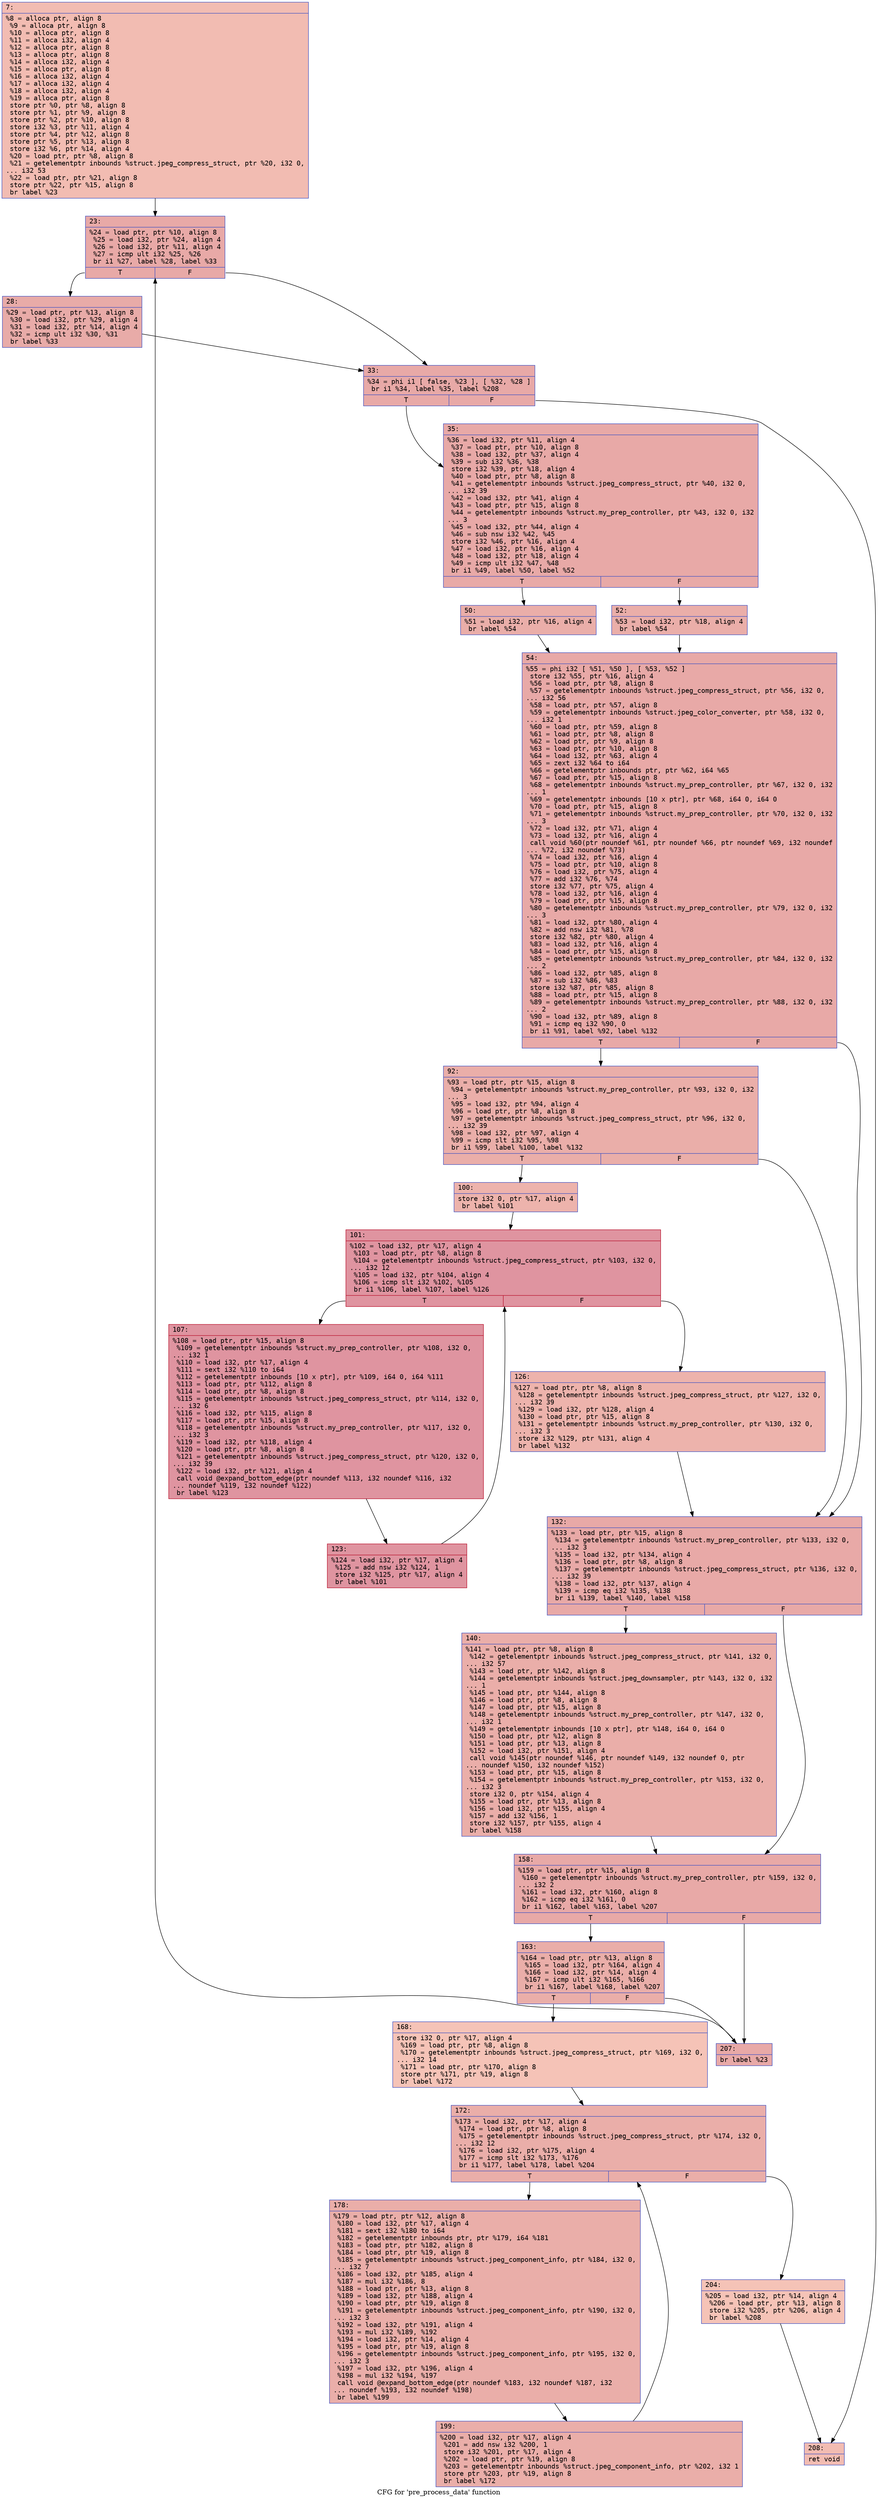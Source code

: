 digraph "CFG for 'pre_process_data' function" {
	label="CFG for 'pre_process_data' function";

	Node0x60000395eee0 [shape=record,color="#3d50c3ff", style=filled, fillcolor="#e1675170" fontname="Courier",label="{7:\l|  %8 = alloca ptr, align 8\l  %9 = alloca ptr, align 8\l  %10 = alloca ptr, align 8\l  %11 = alloca i32, align 4\l  %12 = alloca ptr, align 8\l  %13 = alloca ptr, align 8\l  %14 = alloca i32, align 4\l  %15 = alloca ptr, align 8\l  %16 = alloca i32, align 4\l  %17 = alloca i32, align 4\l  %18 = alloca i32, align 4\l  %19 = alloca ptr, align 8\l  store ptr %0, ptr %8, align 8\l  store ptr %1, ptr %9, align 8\l  store ptr %2, ptr %10, align 8\l  store i32 %3, ptr %11, align 4\l  store ptr %4, ptr %12, align 8\l  store ptr %5, ptr %13, align 8\l  store i32 %6, ptr %14, align 4\l  %20 = load ptr, ptr %8, align 8\l  %21 = getelementptr inbounds %struct.jpeg_compress_struct, ptr %20, i32 0,\l... i32 53\l  %22 = load ptr, ptr %21, align 8\l  store ptr %22, ptr %15, align 8\l  br label %23\l}"];
	Node0x60000395eee0 -> Node0x60000395f2a0[tooltip="7 -> 23\nProbability 100.00%" ];
	Node0x60000395f2a0 [shape=record,color="#3d50c3ff", style=filled, fillcolor="#ca3b3770" fontname="Courier",label="{23:\l|  %24 = load ptr, ptr %10, align 8\l  %25 = load i32, ptr %24, align 4\l  %26 = load i32, ptr %11, align 4\l  %27 = icmp ult i32 %25, %26\l  br i1 %27, label %28, label %33\l|{<s0>T|<s1>F}}"];
	Node0x60000395f2a0:s0 -> Node0x60000395f2f0[tooltip="23 -> 28\nProbability 50.00%" ];
	Node0x60000395f2a0:s1 -> Node0x60000395f340[tooltip="23 -> 33\nProbability 50.00%" ];
	Node0x60000395f2f0 [shape=record,color="#3d50c3ff", style=filled, fillcolor="#cc403a70" fontname="Courier",label="{28:\l|  %29 = load ptr, ptr %13, align 8\l  %30 = load i32, ptr %29, align 4\l  %31 = load i32, ptr %14, align 4\l  %32 = icmp ult i32 %30, %31\l  br label %33\l}"];
	Node0x60000395f2f0 -> Node0x60000395f340[tooltip="28 -> 33\nProbability 100.00%" ];
	Node0x60000395f340 [shape=record,color="#3d50c3ff", style=filled, fillcolor="#ca3b3770" fontname="Courier",label="{33:\l|  %34 = phi i1 [ false, %23 ], [ %32, %28 ]\l  br i1 %34, label %35, label %208\l|{<s0>T|<s1>F}}"];
	Node0x60000395f340:s0 -> Node0x60000395f390[tooltip="33 -> 35\nProbability 96.88%" ];
	Node0x60000395f340:s1 -> Node0x60000395f9d0[tooltip="33 -> 208\nProbability 3.12%" ];
	Node0x60000395f390 [shape=record,color="#3d50c3ff", style=filled, fillcolor="#ca3b3770" fontname="Courier",label="{35:\l|  %36 = load i32, ptr %11, align 4\l  %37 = load ptr, ptr %10, align 8\l  %38 = load i32, ptr %37, align 4\l  %39 = sub i32 %36, %38\l  store i32 %39, ptr %18, align 4\l  %40 = load ptr, ptr %8, align 8\l  %41 = getelementptr inbounds %struct.jpeg_compress_struct, ptr %40, i32 0,\l... i32 39\l  %42 = load i32, ptr %41, align 4\l  %43 = load ptr, ptr %15, align 8\l  %44 = getelementptr inbounds %struct.my_prep_controller, ptr %43, i32 0, i32\l... 3\l  %45 = load i32, ptr %44, align 4\l  %46 = sub nsw i32 %42, %45\l  store i32 %46, ptr %16, align 4\l  %47 = load i32, ptr %16, align 4\l  %48 = load i32, ptr %18, align 4\l  %49 = icmp ult i32 %47, %48\l  br i1 %49, label %50, label %52\l|{<s0>T|<s1>F}}"];
	Node0x60000395f390:s0 -> Node0x60000395f3e0[tooltip="35 -> 50\nProbability 50.00%" ];
	Node0x60000395f390:s1 -> Node0x60000395f430[tooltip="35 -> 52\nProbability 50.00%" ];
	Node0x60000395f3e0 [shape=record,color="#3d50c3ff", style=filled, fillcolor="#d0473d70" fontname="Courier",label="{50:\l|  %51 = load i32, ptr %16, align 4\l  br label %54\l}"];
	Node0x60000395f3e0 -> Node0x60000395f480[tooltip="50 -> 54\nProbability 100.00%" ];
	Node0x60000395f430 [shape=record,color="#3d50c3ff", style=filled, fillcolor="#d0473d70" fontname="Courier",label="{52:\l|  %53 = load i32, ptr %18, align 4\l  br label %54\l}"];
	Node0x60000395f430 -> Node0x60000395f480[tooltip="52 -> 54\nProbability 100.00%" ];
	Node0x60000395f480 [shape=record,color="#3d50c3ff", style=filled, fillcolor="#ca3b3770" fontname="Courier",label="{54:\l|  %55 = phi i32 [ %51, %50 ], [ %53, %52 ]\l  store i32 %55, ptr %16, align 4\l  %56 = load ptr, ptr %8, align 8\l  %57 = getelementptr inbounds %struct.jpeg_compress_struct, ptr %56, i32 0,\l... i32 56\l  %58 = load ptr, ptr %57, align 8\l  %59 = getelementptr inbounds %struct.jpeg_color_converter, ptr %58, i32 0,\l... i32 1\l  %60 = load ptr, ptr %59, align 8\l  %61 = load ptr, ptr %8, align 8\l  %62 = load ptr, ptr %9, align 8\l  %63 = load ptr, ptr %10, align 8\l  %64 = load i32, ptr %63, align 4\l  %65 = zext i32 %64 to i64\l  %66 = getelementptr inbounds ptr, ptr %62, i64 %65\l  %67 = load ptr, ptr %15, align 8\l  %68 = getelementptr inbounds %struct.my_prep_controller, ptr %67, i32 0, i32\l... 1\l  %69 = getelementptr inbounds [10 x ptr], ptr %68, i64 0, i64 0\l  %70 = load ptr, ptr %15, align 8\l  %71 = getelementptr inbounds %struct.my_prep_controller, ptr %70, i32 0, i32\l... 3\l  %72 = load i32, ptr %71, align 4\l  %73 = load i32, ptr %16, align 4\l  call void %60(ptr noundef %61, ptr noundef %66, ptr noundef %69, i32 noundef\l... %72, i32 noundef %73)\l  %74 = load i32, ptr %16, align 4\l  %75 = load ptr, ptr %10, align 8\l  %76 = load i32, ptr %75, align 4\l  %77 = add i32 %76, %74\l  store i32 %77, ptr %75, align 4\l  %78 = load i32, ptr %16, align 4\l  %79 = load ptr, ptr %15, align 8\l  %80 = getelementptr inbounds %struct.my_prep_controller, ptr %79, i32 0, i32\l... 3\l  %81 = load i32, ptr %80, align 4\l  %82 = add nsw i32 %81, %78\l  store i32 %82, ptr %80, align 4\l  %83 = load i32, ptr %16, align 4\l  %84 = load ptr, ptr %15, align 8\l  %85 = getelementptr inbounds %struct.my_prep_controller, ptr %84, i32 0, i32\l... 2\l  %86 = load i32, ptr %85, align 8\l  %87 = sub i32 %86, %83\l  store i32 %87, ptr %85, align 8\l  %88 = load ptr, ptr %15, align 8\l  %89 = getelementptr inbounds %struct.my_prep_controller, ptr %88, i32 0, i32\l... 2\l  %90 = load i32, ptr %89, align 8\l  %91 = icmp eq i32 %90, 0\l  br i1 %91, label %92, label %132\l|{<s0>T|<s1>F}}"];
	Node0x60000395f480:s0 -> Node0x60000395f4d0[tooltip="54 -> 92\nProbability 37.50%" ];
	Node0x60000395f480:s1 -> Node0x60000395f6b0[tooltip="54 -> 132\nProbability 62.50%" ];
	Node0x60000395f4d0 [shape=record,color="#3d50c3ff", style=filled, fillcolor="#d0473d70" fontname="Courier",label="{92:\l|  %93 = load ptr, ptr %15, align 8\l  %94 = getelementptr inbounds %struct.my_prep_controller, ptr %93, i32 0, i32\l... 3\l  %95 = load i32, ptr %94, align 4\l  %96 = load ptr, ptr %8, align 8\l  %97 = getelementptr inbounds %struct.jpeg_compress_struct, ptr %96, i32 0,\l... i32 39\l  %98 = load i32, ptr %97, align 4\l  %99 = icmp slt i32 %95, %98\l  br i1 %99, label %100, label %132\l|{<s0>T|<s1>F}}"];
	Node0x60000395f4d0:s0 -> Node0x60000395f520[tooltip="92 -> 100\nProbability 50.00%" ];
	Node0x60000395f4d0:s1 -> Node0x60000395f6b0[tooltip="92 -> 132\nProbability 50.00%" ];
	Node0x60000395f520 [shape=record,color="#3d50c3ff", style=filled, fillcolor="#d6524470" fontname="Courier",label="{100:\l|  store i32 0, ptr %17, align 4\l  br label %101\l}"];
	Node0x60000395f520 -> Node0x60000395f570[tooltip="100 -> 101\nProbability 100.00%" ];
	Node0x60000395f570 [shape=record,color="#b70d28ff", style=filled, fillcolor="#b70d2870" fontname="Courier",label="{101:\l|  %102 = load i32, ptr %17, align 4\l  %103 = load ptr, ptr %8, align 8\l  %104 = getelementptr inbounds %struct.jpeg_compress_struct, ptr %103, i32 0,\l... i32 12\l  %105 = load i32, ptr %104, align 4\l  %106 = icmp slt i32 %102, %105\l  br i1 %106, label %107, label %126\l|{<s0>T|<s1>F}}"];
	Node0x60000395f570:s0 -> Node0x60000395f5c0[tooltip="101 -> 107\nProbability 96.88%" ];
	Node0x60000395f570:s1 -> Node0x60000395f660[tooltip="101 -> 126\nProbability 3.12%" ];
	Node0x60000395f5c0 [shape=record,color="#b70d28ff", style=filled, fillcolor="#b70d2870" fontname="Courier",label="{107:\l|  %108 = load ptr, ptr %15, align 8\l  %109 = getelementptr inbounds %struct.my_prep_controller, ptr %108, i32 0,\l... i32 1\l  %110 = load i32, ptr %17, align 4\l  %111 = sext i32 %110 to i64\l  %112 = getelementptr inbounds [10 x ptr], ptr %109, i64 0, i64 %111\l  %113 = load ptr, ptr %112, align 8\l  %114 = load ptr, ptr %8, align 8\l  %115 = getelementptr inbounds %struct.jpeg_compress_struct, ptr %114, i32 0,\l... i32 6\l  %116 = load i32, ptr %115, align 8\l  %117 = load ptr, ptr %15, align 8\l  %118 = getelementptr inbounds %struct.my_prep_controller, ptr %117, i32 0,\l... i32 3\l  %119 = load i32, ptr %118, align 4\l  %120 = load ptr, ptr %8, align 8\l  %121 = getelementptr inbounds %struct.jpeg_compress_struct, ptr %120, i32 0,\l... i32 39\l  %122 = load i32, ptr %121, align 4\l  call void @expand_bottom_edge(ptr noundef %113, i32 noundef %116, i32\l... noundef %119, i32 noundef %122)\l  br label %123\l}"];
	Node0x60000395f5c0 -> Node0x60000395f610[tooltip="107 -> 123\nProbability 100.00%" ];
	Node0x60000395f610 [shape=record,color="#b70d28ff", style=filled, fillcolor="#b70d2870" fontname="Courier",label="{123:\l|  %124 = load i32, ptr %17, align 4\l  %125 = add nsw i32 %124, 1\l  store i32 %125, ptr %17, align 4\l  br label %101\l}"];
	Node0x60000395f610 -> Node0x60000395f570[tooltip="123 -> 101\nProbability 100.00%" ];
	Node0x60000395f660 [shape=record,color="#3d50c3ff", style=filled, fillcolor="#d6524470" fontname="Courier",label="{126:\l|  %127 = load ptr, ptr %8, align 8\l  %128 = getelementptr inbounds %struct.jpeg_compress_struct, ptr %127, i32 0,\l... i32 39\l  %129 = load i32, ptr %128, align 4\l  %130 = load ptr, ptr %15, align 8\l  %131 = getelementptr inbounds %struct.my_prep_controller, ptr %130, i32 0,\l... i32 3\l  store i32 %129, ptr %131, align 4\l  br label %132\l}"];
	Node0x60000395f660 -> Node0x60000395f6b0[tooltip="126 -> 132\nProbability 100.00%" ];
	Node0x60000395f6b0 [shape=record,color="#3d50c3ff", style=filled, fillcolor="#ca3b3770" fontname="Courier",label="{132:\l|  %133 = load ptr, ptr %15, align 8\l  %134 = getelementptr inbounds %struct.my_prep_controller, ptr %133, i32 0,\l... i32 3\l  %135 = load i32, ptr %134, align 4\l  %136 = load ptr, ptr %8, align 8\l  %137 = getelementptr inbounds %struct.jpeg_compress_struct, ptr %136, i32 0,\l... i32 39\l  %138 = load i32, ptr %137, align 4\l  %139 = icmp eq i32 %135, %138\l  br i1 %139, label %140, label %158\l|{<s0>T|<s1>F}}"];
	Node0x60000395f6b0:s0 -> Node0x60000395f700[tooltip="132 -> 140\nProbability 50.00%" ];
	Node0x60000395f6b0:s1 -> Node0x60000395f750[tooltip="132 -> 158\nProbability 50.00%" ];
	Node0x60000395f700 [shape=record,color="#3d50c3ff", style=filled, fillcolor="#d0473d70" fontname="Courier",label="{140:\l|  %141 = load ptr, ptr %8, align 8\l  %142 = getelementptr inbounds %struct.jpeg_compress_struct, ptr %141, i32 0,\l... i32 57\l  %143 = load ptr, ptr %142, align 8\l  %144 = getelementptr inbounds %struct.jpeg_downsampler, ptr %143, i32 0, i32\l... 1\l  %145 = load ptr, ptr %144, align 8\l  %146 = load ptr, ptr %8, align 8\l  %147 = load ptr, ptr %15, align 8\l  %148 = getelementptr inbounds %struct.my_prep_controller, ptr %147, i32 0,\l... i32 1\l  %149 = getelementptr inbounds [10 x ptr], ptr %148, i64 0, i64 0\l  %150 = load ptr, ptr %12, align 8\l  %151 = load ptr, ptr %13, align 8\l  %152 = load i32, ptr %151, align 4\l  call void %145(ptr noundef %146, ptr noundef %149, i32 noundef 0, ptr\l... noundef %150, i32 noundef %152)\l  %153 = load ptr, ptr %15, align 8\l  %154 = getelementptr inbounds %struct.my_prep_controller, ptr %153, i32 0,\l... i32 3\l  store i32 0, ptr %154, align 4\l  %155 = load ptr, ptr %13, align 8\l  %156 = load i32, ptr %155, align 4\l  %157 = add i32 %156, 1\l  store i32 %157, ptr %155, align 4\l  br label %158\l}"];
	Node0x60000395f700 -> Node0x60000395f750[tooltip="140 -> 158\nProbability 100.00%" ];
	Node0x60000395f750 [shape=record,color="#3d50c3ff", style=filled, fillcolor="#ca3b3770" fontname="Courier",label="{158:\l|  %159 = load ptr, ptr %15, align 8\l  %160 = getelementptr inbounds %struct.my_prep_controller, ptr %159, i32 0,\l... i32 2\l  %161 = load i32, ptr %160, align 8\l  %162 = icmp eq i32 %161, 0\l  br i1 %162, label %163, label %207\l|{<s0>T|<s1>F}}"];
	Node0x60000395f750:s0 -> Node0x60000395f7a0[tooltip="158 -> 163\nProbability 37.50%" ];
	Node0x60000395f750:s1 -> Node0x60000395f980[tooltip="158 -> 207\nProbability 62.50%" ];
	Node0x60000395f7a0 [shape=record,color="#3d50c3ff", style=filled, fillcolor="#d0473d70" fontname="Courier",label="{163:\l|  %164 = load ptr, ptr %13, align 8\l  %165 = load i32, ptr %164, align 4\l  %166 = load i32, ptr %14, align 4\l  %167 = icmp ult i32 %165, %166\l  br i1 %167, label %168, label %207\l|{<s0>T|<s1>F}}"];
	Node0x60000395f7a0:s0 -> Node0x60000395f7f0[tooltip="163 -> 168\nProbability 3.12%" ];
	Node0x60000395f7a0:s1 -> Node0x60000395f980[tooltip="163 -> 207\nProbability 96.88%" ];
	Node0x60000395f7f0 [shape=record,color="#3d50c3ff", style=filled, fillcolor="#e8765c70" fontname="Courier",label="{168:\l|  store i32 0, ptr %17, align 4\l  %169 = load ptr, ptr %8, align 8\l  %170 = getelementptr inbounds %struct.jpeg_compress_struct, ptr %169, i32 0,\l... i32 14\l  %171 = load ptr, ptr %170, align 8\l  store ptr %171, ptr %19, align 8\l  br label %172\l}"];
	Node0x60000395f7f0 -> Node0x60000395f840[tooltip="168 -> 172\nProbability 100.00%" ];
	Node0x60000395f840 [shape=record,color="#3d50c3ff", style=filled, fillcolor="#d0473d70" fontname="Courier",label="{172:\l|  %173 = load i32, ptr %17, align 4\l  %174 = load ptr, ptr %8, align 8\l  %175 = getelementptr inbounds %struct.jpeg_compress_struct, ptr %174, i32 0,\l... i32 12\l  %176 = load i32, ptr %175, align 4\l  %177 = icmp slt i32 %173, %176\l  br i1 %177, label %178, label %204\l|{<s0>T|<s1>F}}"];
	Node0x60000395f840:s0 -> Node0x60000395f890[tooltip="172 -> 178\nProbability 96.88%" ];
	Node0x60000395f840:s1 -> Node0x60000395f930[tooltip="172 -> 204\nProbability 3.12%" ];
	Node0x60000395f890 [shape=record,color="#3d50c3ff", style=filled, fillcolor="#d0473d70" fontname="Courier",label="{178:\l|  %179 = load ptr, ptr %12, align 8\l  %180 = load i32, ptr %17, align 4\l  %181 = sext i32 %180 to i64\l  %182 = getelementptr inbounds ptr, ptr %179, i64 %181\l  %183 = load ptr, ptr %182, align 8\l  %184 = load ptr, ptr %19, align 8\l  %185 = getelementptr inbounds %struct.jpeg_component_info, ptr %184, i32 0,\l... i32 7\l  %186 = load i32, ptr %185, align 4\l  %187 = mul i32 %186, 8\l  %188 = load ptr, ptr %13, align 8\l  %189 = load i32, ptr %188, align 4\l  %190 = load ptr, ptr %19, align 8\l  %191 = getelementptr inbounds %struct.jpeg_component_info, ptr %190, i32 0,\l... i32 3\l  %192 = load i32, ptr %191, align 4\l  %193 = mul i32 %189, %192\l  %194 = load i32, ptr %14, align 4\l  %195 = load ptr, ptr %19, align 8\l  %196 = getelementptr inbounds %struct.jpeg_component_info, ptr %195, i32 0,\l... i32 3\l  %197 = load i32, ptr %196, align 4\l  %198 = mul i32 %194, %197\l  call void @expand_bottom_edge(ptr noundef %183, i32 noundef %187, i32\l... noundef %193, i32 noundef %198)\l  br label %199\l}"];
	Node0x60000395f890 -> Node0x60000395f8e0[tooltip="178 -> 199\nProbability 100.00%" ];
	Node0x60000395f8e0 [shape=record,color="#3d50c3ff", style=filled, fillcolor="#d0473d70" fontname="Courier",label="{199:\l|  %200 = load i32, ptr %17, align 4\l  %201 = add nsw i32 %200, 1\l  store i32 %201, ptr %17, align 4\l  %202 = load ptr, ptr %19, align 8\l  %203 = getelementptr inbounds %struct.jpeg_component_info, ptr %202, i32 1\l  store ptr %203, ptr %19, align 8\l  br label %172\l}"];
	Node0x60000395f8e0 -> Node0x60000395f840[tooltip="199 -> 172\nProbability 100.00%" ];
	Node0x60000395f930 [shape=record,color="#3d50c3ff", style=filled, fillcolor="#e8765c70" fontname="Courier",label="{204:\l|  %205 = load i32, ptr %14, align 4\l  %206 = load ptr, ptr %13, align 8\l  store i32 %205, ptr %206, align 4\l  br label %208\l}"];
	Node0x60000395f930 -> Node0x60000395f9d0[tooltip="204 -> 208\nProbability 100.00%" ];
	Node0x60000395f980 [shape=record,color="#3d50c3ff", style=filled, fillcolor="#ca3b3770" fontname="Courier",label="{207:\l|  br label %23\l}"];
	Node0x60000395f980 -> Node0x60000395f2a0[tooltip="207 -> 23\nProbability 100.00%" ];
	Node0x60000395f9d0 [shape=record,color="#3d50c3ff", style=filled, fillcolor="#e1675170" fontname="Courier",label="{208:\l|  ret void\l}"];
}
